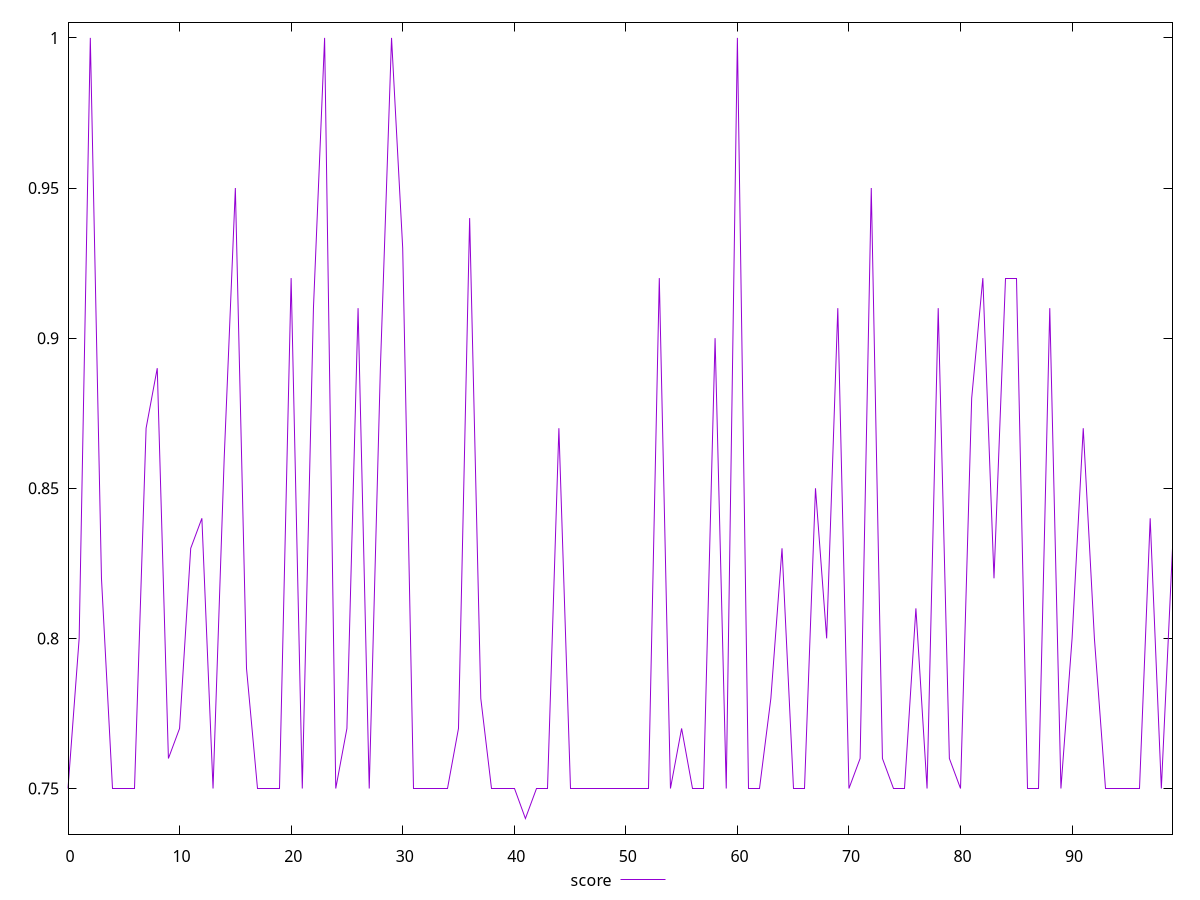 reset

$score <<EOF
0 0.75
1 0.8
2 1
3 0.82
4 0.75
5 0.75
6 0.75
7 0.87
8 0.89
9 0.76
10 0.77
11 0.83
12 0.84
13 0.75
14 0.86
15 0.95
16 0.79
17 0.75
18 0.75
19 0.75
20 0.92
21 0.75
22 0.91
23 1
24 0.75
25 0.77
26 0.91
27 0.75
28 0.89
29 1
30 0.93
31 0.75
32 0.75
33 0.75
34 0.75
35 0.77
36 0.94
37 0.78
38 0.75
39 0.75
40 0.75
41 0.74
42 0.75
43 0.75
44 0.87
45 0.75
46 0.75
47 0.75
48 0.75
49 0.75
50 0.75
51 0.75
52 0.75
53 0.92
54 0.75
55 0.77
56 0.75
57 0.75
58 0.9
59 0.75
60 1
61 0.75
62 0.75
63 0.78
64 0.83
65 0.75
66 0.75
67 0.85
68 0.8
69 0.91
70 0.75
71 0.76
72 0.95
73 0.76
74 0.75
75 0.75
76 0.81
77 0.75
78 0.91
79 0.76
80 0.75
81 0.88
82 0.92
83 0.82
84 0.92
85 0.92
86 0.75
87 0.75
88 0.91
89 0.75
90 0.8
91 0.87
92 0.8
93 0.75
94 0.75
95 0.75
96 0.75
97 0.84
98 0.75
99 0.83
EOF

set key outside below
set xrange [0:99]
set yrange [0.7348:1.0052]
set trange [0.7348:1.0052]
set terminal svg size 640, 500 enhanced background rgb 'white'
set output "reprap/uses-rel-preconnect/samples/pages+cached+noexternal/score/values.svg"

plot $score title "score" with line

reset
